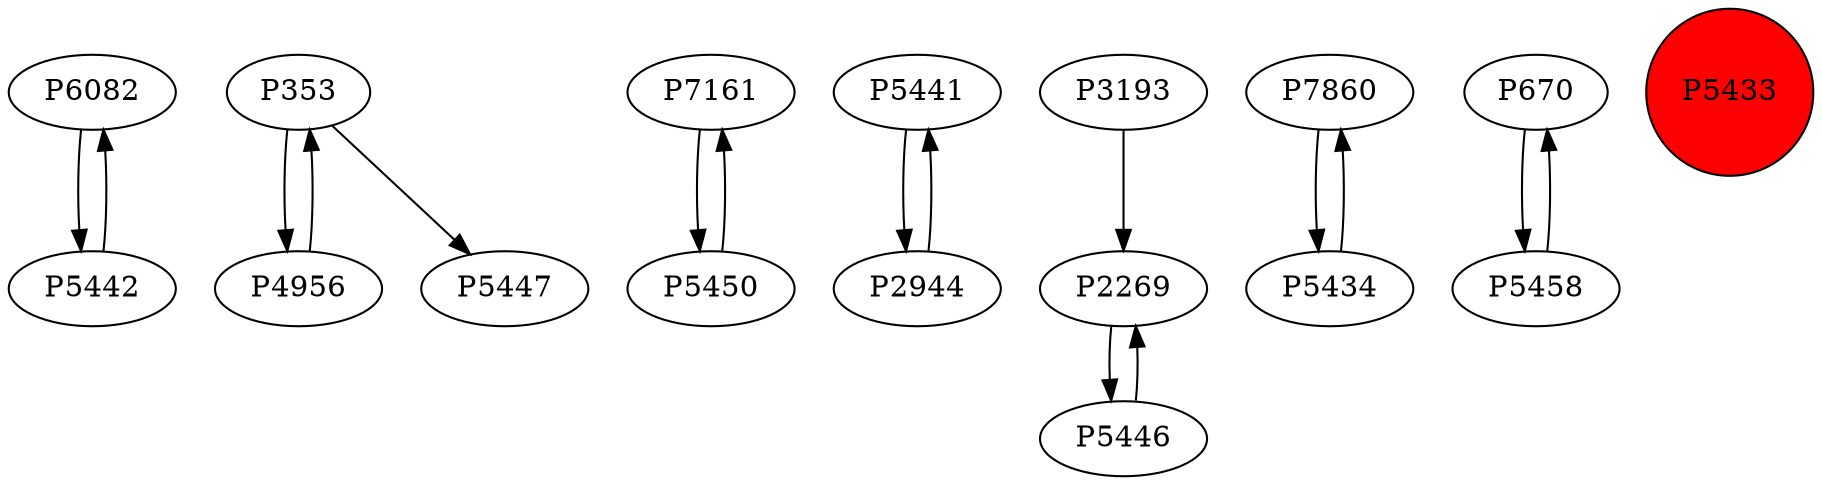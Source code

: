 digraph {
	P6082 -> P5442
	P353 -> P4956
	P5442 -> P6082
	P7161 -> P5450
	P5450 -> P7161
	P5441 -> P2944
	P3193 -> P2269
	P5446 -> P2269
	P7860 -> P5434
	P353 -> P5447
	P2269 -> P5446
	P4956 -> P353
	P670 -> P5458
	P2944 -> P5441
	P5434 -> P7860
	P5458 -> P670
	P5433 [shape=circle]
	P5433 [style=filled]
	P5433 [fillcolor=red]
}